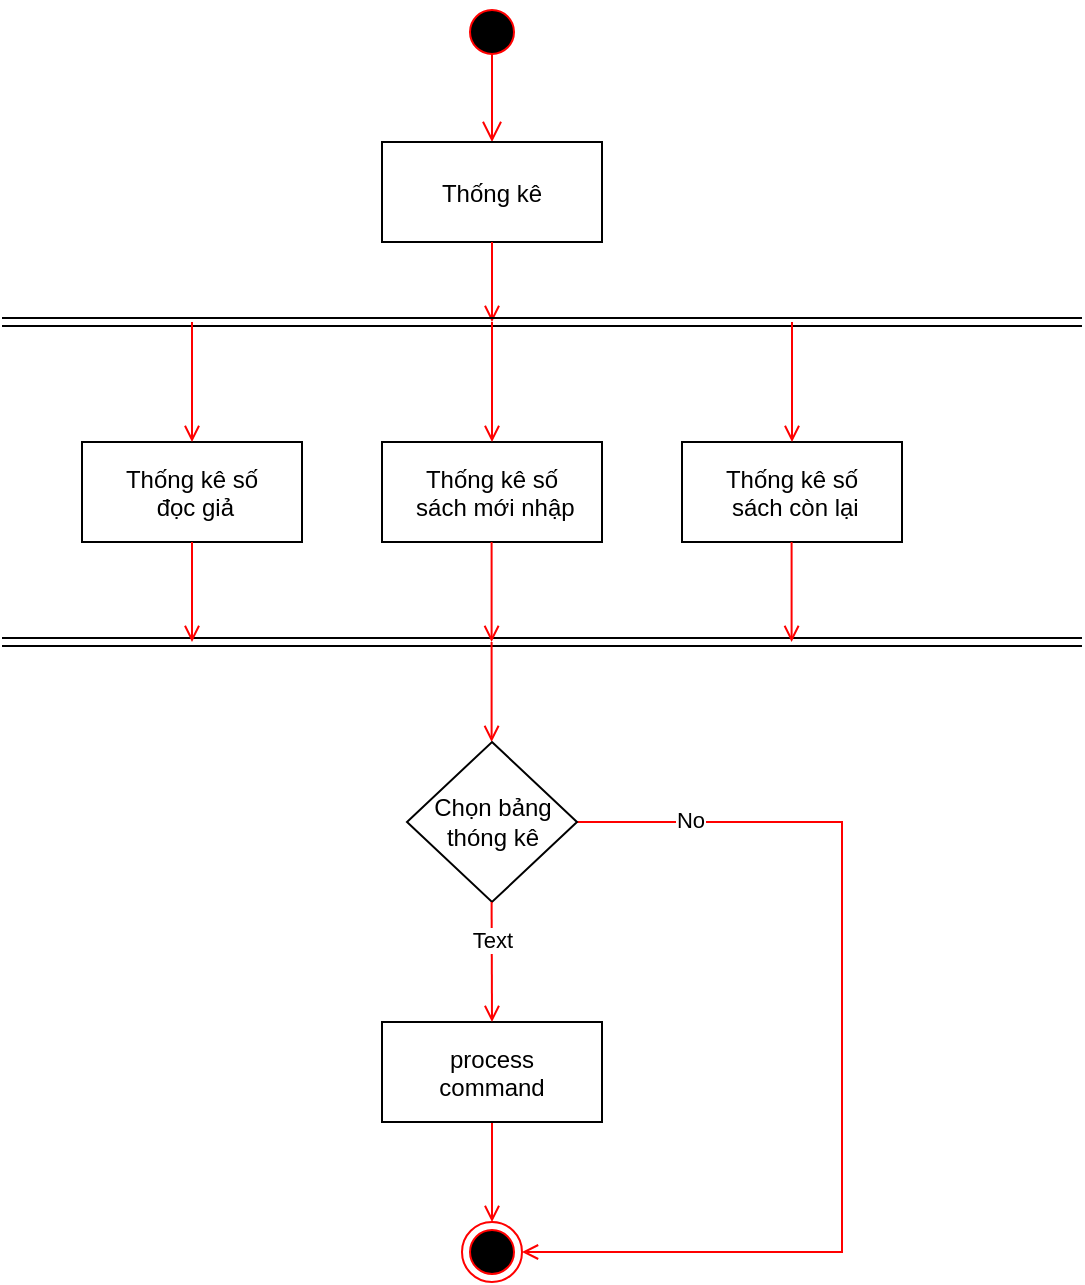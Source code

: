 <mxfile version="14.2.3" type="github">
  <diagram name="Page-1" id="e7e014a7-5840-1c2e-5031-d8a46d1fe8dd">
    <mxGraphModel dx="1240" dy="689" grid="1" gridSize="10" guides="1" tooltips="1" connect="1" arrows="1" fold="1" page="1" pageScale="1" pageWidth="1169" pageHeight="826" background="#ffffff" math="0" shadow="0">
      <root>
        <mxCell id="0" />
        <mxCell id="1" parent="0" />
        <mxCell id="38" value="" style="ellipse;shape=endState;fillColor=#000000;strokeColor=#ff0000" parent="1" vertex="1">
          <mxGeometry x="510" y="660" width="30" height="30" as="geometry" />
        </mxCell>
        <mxCell id="39" value="" style="endArrow=open;strokeColor=#FF0000;endFill=1;rounded=0" parent="1" source="33" target="38" edge="1">
          <mxGeometry relative="1" as="geometry" />
        </mxCell>
        <mxCell id="33" value="process&#xa;command" style="" parent="1" vertex="1">
          <mxGeometry x="470" y="560" width="110" height="50" as="geometry" />
        </mxCell>
        <mxCell id="6" value="" style="edgeStyle=elbowEdgeStyle;elbow=horizontal;verticalAlign=bottom;endArrow=open;endSize=8;strokeColor=#FF0000;endFill=1;rounded=0;exitX=0.667;exitY=0.667;exitDx=0;exitDy=0;exitPerimeter=0;" parent="1" source="5" target="7" edge="1">
          <mxGeometry x="360" y="90" as="geometry">
            <mxPoint x="375" y="160" as="targetPoint" />
            <mxPoint x="375" y="120" as="sourcePoint" />
            <Array as="points">
              <mxPoint x="525" y="100" />
              <mxPoint x="400" y="80" />
              <mxPoint x="370" y="75" />
            </Array>
          </mxGeometry>
        </mxCell>
        <mxCell id="7" value="Thống kê" style="" parent="1" vertex="1">
          <mxGeometry x="470" y="120" width="110" height="50" as="geometry" />
        </mxCell>
        <mxCell id="8" value="Thống kê số&#xa; đọc giả" style="fontStyle=0" parent="1" vertex="1">
          <mxGeometry x="320" y="270" width="110" height="50" as="geometry" />
        </mxCell>
        <mxCell id="9" value="" style="endArrow=open;strokeColor=#FF0000;endFill=1;rounded=0" parent="1" source="7" edge="1">
          <mxGeometry relative="1" as="geometry">
            <mxPoint x="525" y="210" as="targetPoint" />
          </mxGeometry>
        </mxCell>
        <mxCell id="12" value="" style="edgeStyle=elbowEdgeStyle;elbow=horizontal;strokeColor=#FF0000;endArrow=open;endFill=1;rounded=0;entryX=1;entryY=0.5;entryDx=0;entryDy=0;" parent="1" source="08BBxkjA_ng4PBXWEO6E-58" target="38" edge="1">
          <mxGeometry width="100" height="100" relative="1" as="geometry">
            <mxPoint x="570" y="460" as="sourcePoint" />
            <mxPoint x="600" y="680" as="targetPoint" />
            <Array as="points">
              <mxPoint x="700" y="460" />
            </Array>
          </mxGeometry>
        </mxCell>
        <mxCell id="08BBxkjA_ng4PBXWEO6E-63" value="No&lt;br&gt;" style="edgeLabel;html=1;align=center;verticalAlign=middle;resizable=0;points=[];" vertex="1" connectable="0" parent="12">
          <mxGeometry x="-0.777" y="1" relative="1" as="geometry">
            <mxPoint as="offset" />
          </mxGeometry>
        </mxCell>
        <mxCell id="5" value="" style="ellipse;shape=startState;fillColor=#000000;strokeColor=#ff0000;" parent="1" vertex="1">
          <mxGeometry x="510" y="50" width="30" height="30" as="geometry" />
        </mxCell>
        <mxCell id="08BBxkjA_ng4PBXWEO6E-44" value="" style="shape=link;html=1;" edge="1" parent="1">
          <mxGeometry width="100" relative="1" as="geometry">
            <mxPoint x="280" y="210" as="sourcePoint" />
            <mxPoint x="820" y="210" as="targetPoint" />
          </mxGeometry>
        </mxCell>
        <mxCell id="08BBxkjA_ng4PBXWEO6E-47" value="" style="endArrow=open;strokeColor=#FF0000;endFill=1;rounded=0;entryX=0.5;entryY=0;entryDx=0;entryDy=0;" edge="1" parent="1" target="8">
          <mxGeometry relative="1" as="geometry">
            <mxPoint x="375" y="210" as="sourcePoint" />
            <mxPoint x="385" y="385" as="targetPoint" />
            <Array as="points" />
          </mxGeometry>
        </mxCell>
        <mxCell id="08BBxkjA_ng4PBXWEO6E-49" value="Thống kê số&#xa; sách mới nhập" style="fontStyle=0;verticalAlign=middle;textDirection=ltr;align=center;" vertex="1" parent="1">
          <mxGeometry x="470" y="270" width="110" height="50" as="geometry" />
        </mxCell>
        <mxCell id="08BBxkjA_ng4PBXWEO6E-50" value="" style="endArrow=open;strokeColor=#FF0000;endFill=1;rounded=0;entryX=0.5;entryY=0;entryDx=0;entryDy=0;" edge="1" parent="1" target="08BBxkjA_ng4PBXWEO6E-49">
          <mxGeometry relative="1" as="geometry">
            <mxPoint x="525" y="210" as="sourcePoint" />
            <mxPoint x="535" y="385" as="targetPoint" />
            <Array as="points" />
          </mxGeometry>
        </mxCell>
        <mxCell id="08BBxkjA_ng4PBXWEO6E-51" value="Thống kê số&#xa; sách còn lại" style="fontStyle=0" vertex="1" parent="1">
          <mxGeometry x="620" y="270" width="110" height="50" as="geometry" />
        </mxCell>
        <mxCell id="08BBxkjA_ng4PBXWEO6E-52" value="" style="endArrow=open;strokeColor=#FF0000;endFill=1;rounded=0;entryX=0.5;entryY=0;entryDx=0;entryDy=0;" edge="1" parent="1" target="08BBxkjA_ng4PBXWEO6E-51">
          <mxGeometry relative="1" as="geometry">
            <mxPoint x="675" y="210" as="sourcePoint" />
            <mxPoint x="685" y="385" as="targetPoint" />
            <Array as="points" />
          </mxGeometry>
        </mxCell>
        <mxCell id="08BBxkjA_ng4PBXWEO6E-53" value="" style="shape=link;html=1;" edge="1" parent="1">
          <mxGeometry width="100" relative="1" as="geometry">
            <mxPoint x="280" y="370" as="sourcePoint" />
            <mxPoint x="820" y="370" as="targetPoint" />
          </mxGeometry>
        </mxCell>
        <mxCell id="08BBxkjA_ng4PBXWEO6E-54" value="" style="endArrow=open;strokeColor=#FF0000;endFill=1;rounded=0;exitX=0.5;exitY=1;exitDx=0;exitDy=0;" edge="1" parent="1" source="8">
          <mxGeometry relative="1" as="geometry">
            <mxPoint x="375" y="330" as="sourcePoint" />
            <mxPoint x="375" y="370" as="targetPoint" />
            <Array as="points" />
          </mxGeometry>
        </mxCell>
        <mxCell id="08BBxkjA_ng4PBXWEO6E-55" value="" style="endArrow=open;strokeColor=#FF0000;endFill=1;rounded=0;exitX=0.5;exitY=1;exitDx=0;exitDy=0;" edge="1" parent="1">
          <mxGeometry relative="1" as="geometry">
            <mxPoint x="524.8" y="320" as="sourcePoint" />
            <mxPoint x="524.8" y="370" as="targetPoint" />
            <Array as="points" />
          </mxGeometry>
        </mxCell>
        <mxCell id="08BBxkjA_ng4PBXWEO6E-56" value="" style="endArrow=open;strokeColor=#FF0000;endFill=1;rounded=0;exitX=0.5;exitY=1;exitDx=0;exitDy=0;" edge="1" parent="1">
          <mxGeometry relative="1" as="geometry">
            <mxPoint x="674.8" y="320" as="sourcePoint" />
            <mxPoint x="674.8" y="370" as="targetPoint" />
            <Array as="points" />
          </mxGeometry>
        </mxCell>
        <mxCell id="08BBxkjA_ng4PBXWEO6E-57" value="" style="endArrow=open;strokeColor=#FF0000;endFill=1;rounded=0;exitX=0.5;exitY=1;exitDx=0;exitDy=0;" edge="1" parent="1">
          <mxGeometry relative="1" as="geometry">
            <mxPoint x="524.8" y="370" as="sourcePoint" />
            <mxPoint x="524.8" y="420" as="targetPoint" />
            <Array as="points" />
          </mxGeometry>
        </mxCell>
        <mxCell id="08BBxkjA_ng4PBXWEO6E-58" value="&lt;font face=&quot;helvetica&quot;&gt;Chọn bảng thóng kê&lt;/font&gt;" style="rhombus;whiteSpace=wrap;html=1;align=center;" vertex="1" parent="1">
          <mxGeometry x="482.5" y="420" width="85" height="80" as="geometry" />
        </mxCell>
        <mxCell id="08BBxkjA_ng4PBXWEO6E-59" value="" style="endArrow=open;strokeColor=#FF0000;endFill=1;rounded=0;exitX=0.5;exitY=1;exitDx=0;exitDy=0;entryX=0.5;entryY=0;entryDx=0;entryDy=0;" edge="1" parent="1" target="33">
          <mxGeometry relative="1" as="geometry">
            <mxPoint x="524.8" y="500" as="sourcePoint" />
            <mxPoint x="524.8" y="550" as="targetPoint" />
            <Array as="points" />
          </mxGeometry>
        </mxCell>
        <mxCell id="08BBxkjA_ng4PBXWEO6E-64" value="Text" style="edgeLabel;html=1;align=center;verticalAlign=middle;resizable=0;points=[];" vertex="1" connectable="0" parent="08BBxkjA_ng4PBXWEO6E-59">
          <mxGeometry x="-0.374" relative="1" as="geometry">
            <mxPoint as="offset" />
          </mxGeometry>
        </mxCell>
      </root>
    </mxGraphModel>
  </diagram>
</mxfile>
